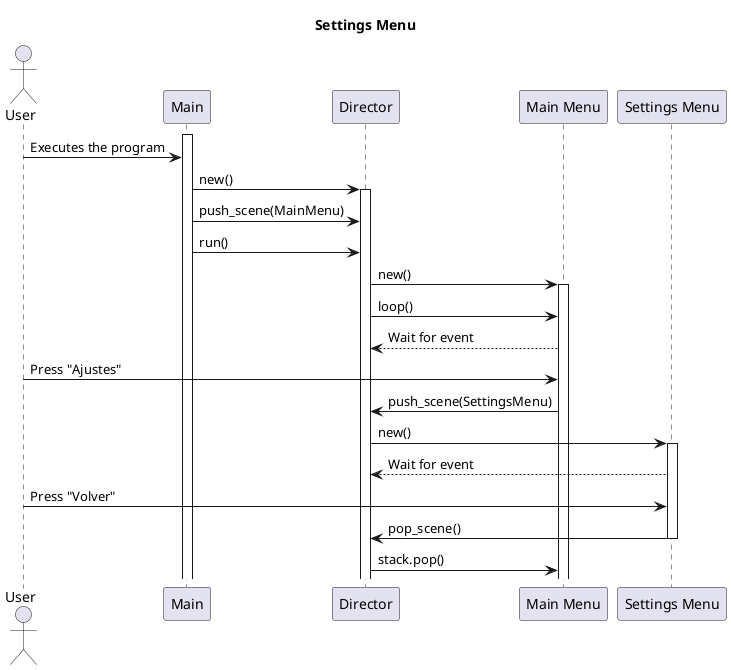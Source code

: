 @startuml Settings Menu Sequence Diagram

title Settings Menu

actor User
participant Main
participant Director
participant MainMenu as "Main Menu"
participant SettingsMenu as "Settings Menu"

activate Main
User -> Main: Executes the program
Main -> Director: new()
activate Director
Main -> Director: push_scene(MainMenu)
Main -> Director: run()
Director -> MainMenu: new()
activate MainMenu
Director -> MainMenu: loop()
MainMenu --> Director: Wait for event
User -> MainMenu: Press "Ajustes"
MainMenu -> Director: push_scene(SettingsMenu)
Director -> SettingsMenu: new()
activate SettingsMenu
SettingsMenu --> Director: Wait for event
User -> SettingsMenu: Press "Volver"
SettingsMenu -> Director: pop_scene()
deactivate SettingsMenu
Director -> MainMenu: stack.pop()


@enduml
